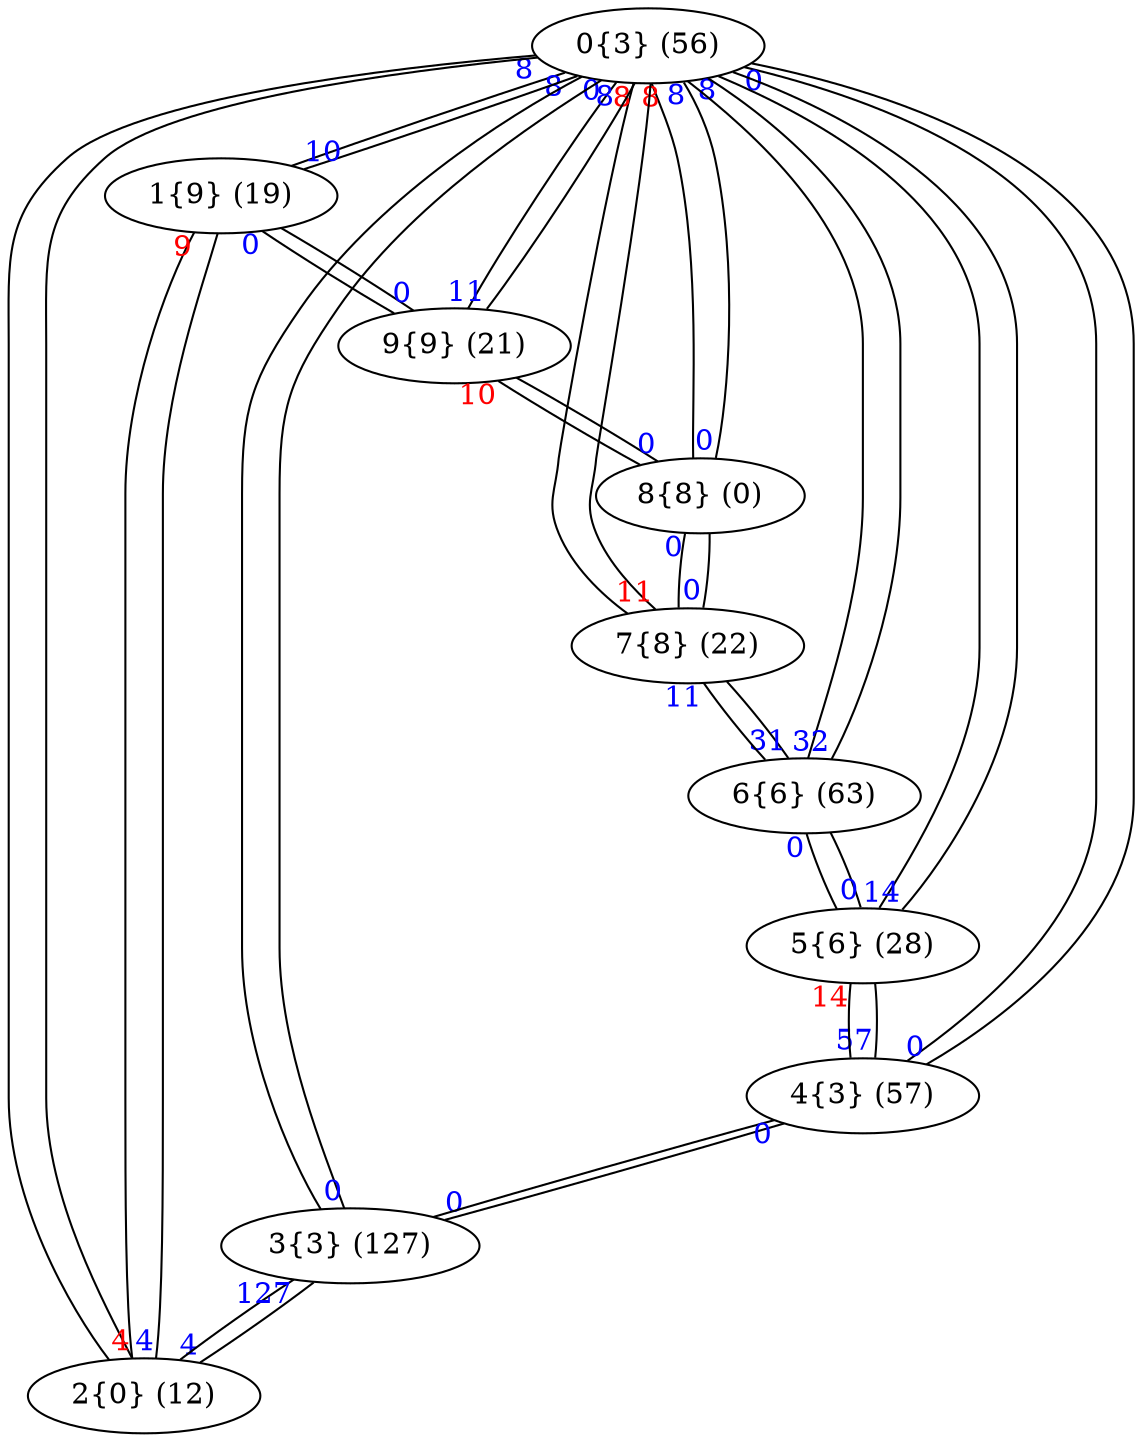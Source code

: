 graph G {
	0 [label = "0{3} (56)"]
		0 -- 1 [taillabel = "8" fontcolor = "blue"]
		0 -- 2 [taillabel = "8" fontcolor = "blue"]
		0 -- 3 [taillabel = "0" fontcolor = "blue"]
		0 -- 4 [taillabel = "0" fontcolor = "blue"]
		0 -- 5 [taillabel = "8" fontcolor = "blue"]
		0 -- 6 [taillabel = "8" fontcolor = "blue"]
		0 -- 7 [taillabel = "8" fontcolor = "red"]
		0 -- 8 [taillabel = "8" fontcolor = "red"]
		0 -- 9 [taillabel = "8" fontcolor = "blue"]
	1 [label = "1{9} (19)"]
		1 -- 0 [taillabel = "10" fontcolor = "blue"]
		1 -- 2 [taillabel = "9" fontcolor = "red"]
		1 -- 9 [taillabel = "0" fontcolor = "blue"]
	2 [label = "2{0} (12)"]
		2 -- 0 [taillabel = "4" fontcolor = "red"]
		2 -- 1 [taillabel = "4" fontcolor = "blue"]
		2 -- 3 [taillabel = "4" fontcolor = "blue"]
	3 [label = "3{3} (127)"]
		3 -- 0 [taillabel = "0" fontcolor = "blue"]
		3 -- 2 [taillabel = "127" fontcolor = "blue"]
		3 -- 4 [taillabel = "0" fontcolor = "blue"]
	4 [label = "4{3} (57)"]
		4 -- 0 [taillabel = "0" fontcolor = "blue"]
		4 -- 3 [taillabel = "0" fontcolor = "blue"]
		4 -- 5 [taillabel = "57" fontcolor = "blue"]
	5 [label = "5{6} (28)"]
		5 -- 0 [taillabel = "14" fontcolor = "blue"]
		5 -- 4 [taillabel = "14" fontcolor = "red"]
		5 -- 6 [taillabel = "0" fontcolor = "blue"]
	6 [label = "6{6} (63)"]
		6 -- 0 [taillabel = "32" fontcolor = "blue"]
		6 -- 5 [taillabel = "0" fontcolor = "blue"]
		6 -- 7 [taillabel = "31" fontcolor = "blue"]
	7 [label = "7{8} (22)"]
		7 -- 0 [taillabel = "11" fontcolor = "red"]
		7 -- 6 [taillabel = "11" fontcolor = "blue"]
		7 -- 8 [taillabel = "0" fontcolor = "blue"]
	8 [label = "8{8} (0)"]
		8 -- 0 [taillabel = "0" fontcolor = "blue"]
		8 -- 7 [taillabel = "0" fontcolor = "blue"]
		8 -- 9 [taillabel = "0" fontcolor = "blue"]
	9 [label = "9{9} (21)"]
		9 -- 0 [taillabel = "11" fontcolor = "blue"]
		9 -- 1 [taillabel = "0" fontcolor = "blue"]
		9 -- 8 [taillabel = "10" fontcolor = "red"]
	sep = 1
	overlap = false
	splines = true
}
